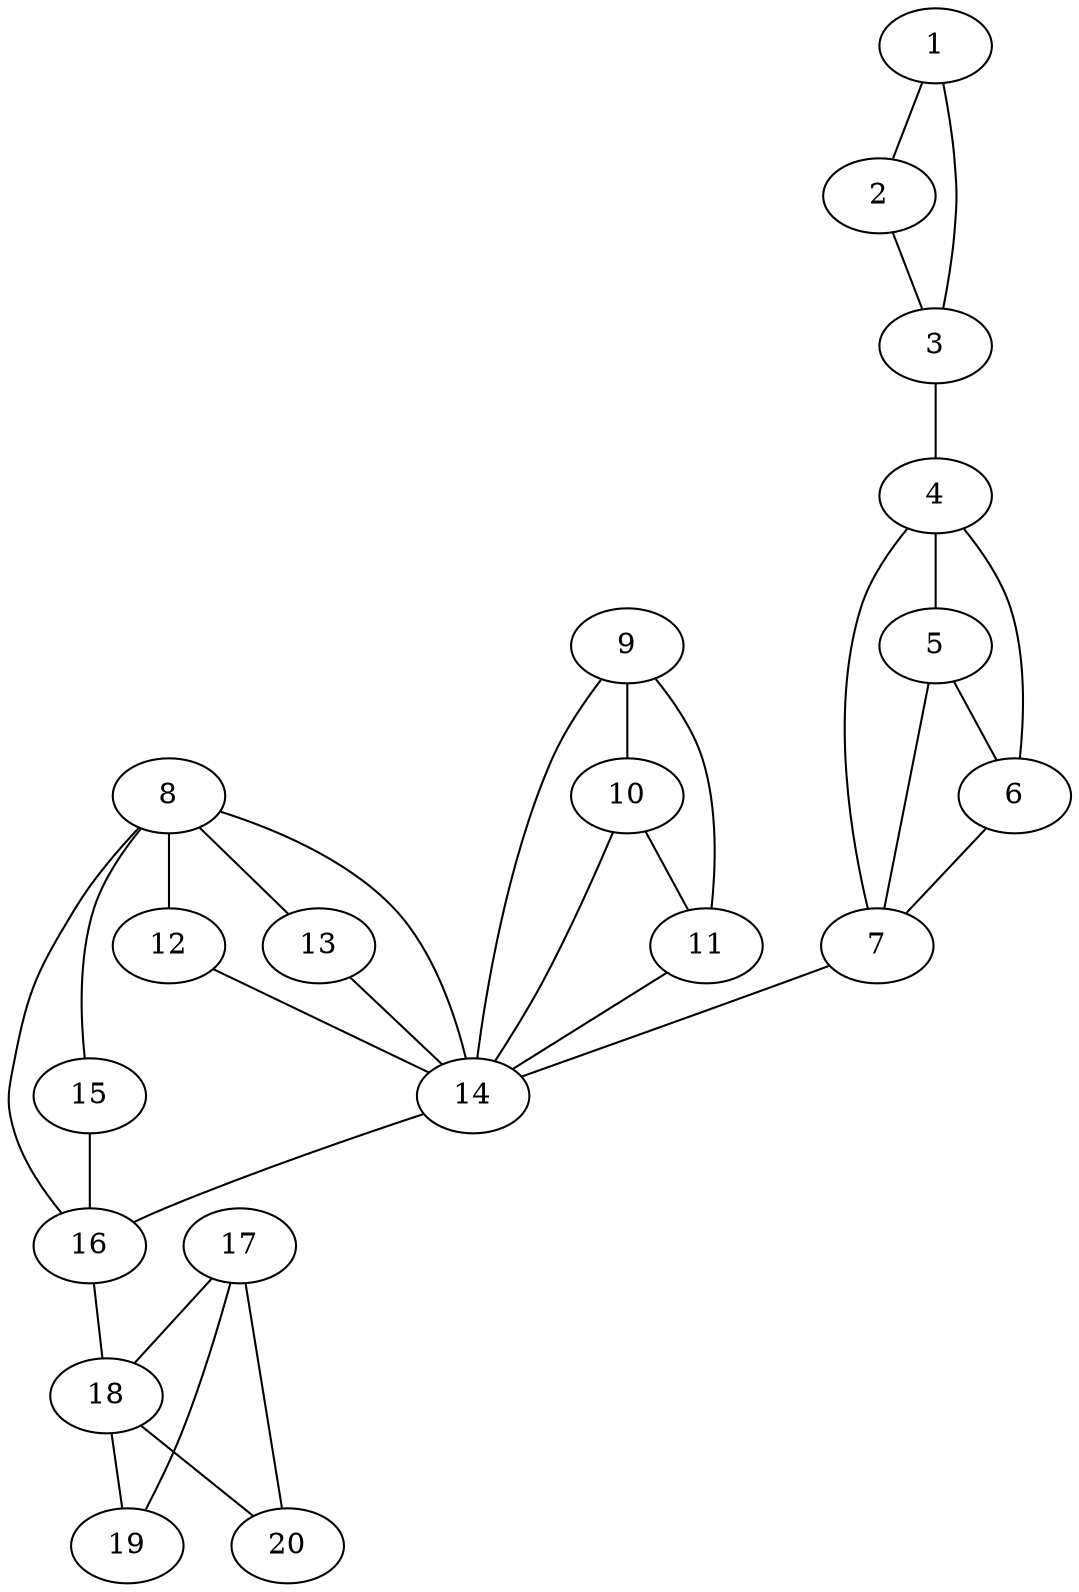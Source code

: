 graph {
	2--3;
	8--12;
	8--13;
	8--14;
	8--15;
	8--16;
	11--14;
	17--18;
	17--19;
	17--20;
	1--2;
	1--3;
	3--4;
	4--5;
	4--6;
	4--7;
	5--6;
	5--7;
	6--7;
	9--10;
	9--11;
	9--14;
	10--11;
	10--14;
	12--14;
	7--14;
	15--16;
	16--18;
	18--19;
	18--20;
	13--14;
	14--16;
}